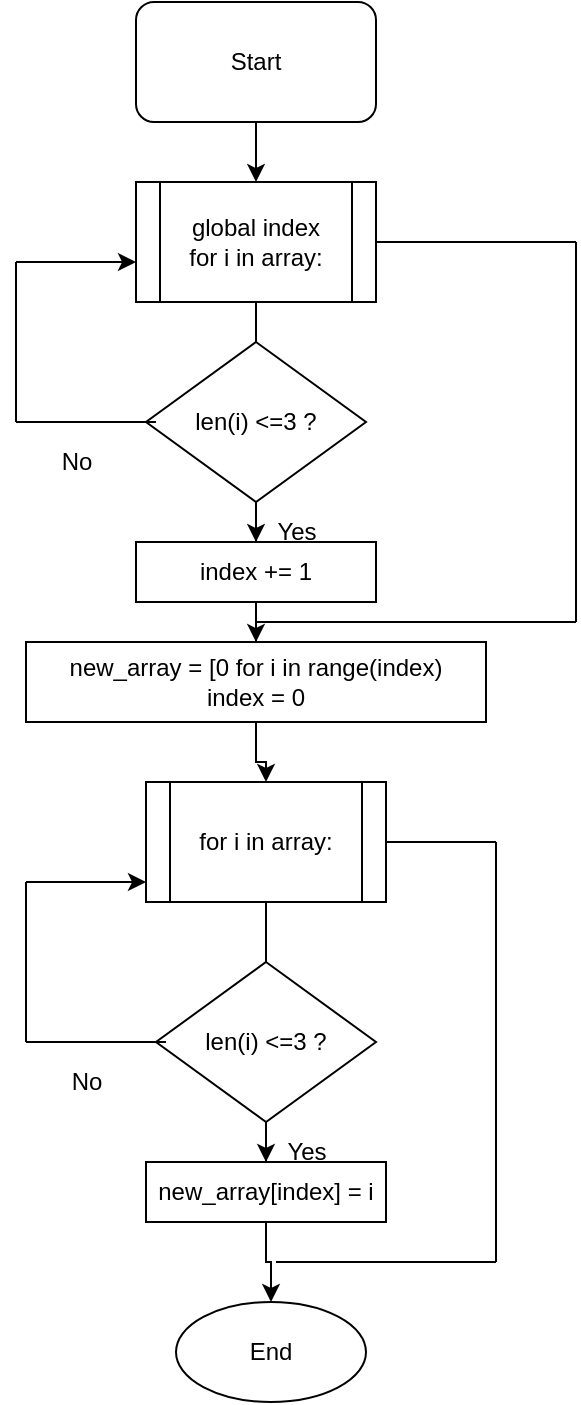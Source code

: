 <mxfile version="20.0.4" type="device"><diagram id="HlSO0ianhXQUdoL_QuZO" name="Page-1"><mxGraphModel dx="868" dy="477" grid="1" gridSize="10" guides="1" tooltips="1" connect="1" arrows="1" fold="1" page="1" pageScale="1" pageWidth="827" pageHeight="1169" math="0" shadow="0"><root><mxCell id="0"/><mxCell id="1" parent="0"/><mxCell id="m3jwIFV6bkqARGJ-Au3o-9" value="" style="edgeStyle=orthogonalEdgeStyle;rounded=0;orthogonalLoop=1;jettySize=auto;html=1;" edge="1" parent="1" source="m3jwIFV6bkqARGJ-Au3o-1"><mxGeometry relative="1" as="geometry"><mxPoint x="400" y="120" as="targetPoint"/></mxGeometry></mxCell><mxCell id="m3jwIFV6bkqARGJ-Au3o-1" value="Start" style="rounded=1;whiteSpace=wrap;html=1;" vertex="1" parent="1"><mxGeometry x="340" y="30" width="120" height="60" as="geometry"/></mxCell><mxCell id="m3jwIFV6bkqARGJ-Au3o-12" value="" style="edgeStyle=orthogonalEdgeStyle;rounded=0;orthogonalLoop=1;jettySize=auto;html=1;startArrow=none;" edge="1" parent="1" source="m3jwIFV6bkqARGJ-Au3o-10" target="m3jwIFV6bkqARGJ-Au3o-11"><mxGeometry relative="1" as="geometry"/></mxCell><mxCell id="m3jwIFV6bkqARGJ-Au3o-6" value="global index&lt;br&gt;for i in array:" style="shape=process;whiteSpace=wrap;html=1;backgroundOutline=1;" vertex="1" parent="1"><mxGeometry x="340" y="120" width="120" height="60" as="geometry"/></mxCell><mxCell id="m3jwIFV6bkqARGJ-Au3o-26" value="" style="edgeStyle=orthogonalEdgeStyle;rounded=0;orthogonalLoop=1;jettySize=auto;html=1;" edge="1" parent="1" source="m3jwIFV6bkqARGJ-Au3o-11" target="m3jwIFV6bkqARGJ-Au3o-24"><mxGeometry relative="1" as="geometry"/></mxCell><mxCell id="m3jwIFV6bkqARGJ-Au3o-11" value="index += 1" style="rounded=0;whiteSpace=wrap;html=1;" vertex="1" parent="1"><mxGeometry x="340" y="300" width="120" height="30" as="geometry"/></mxCell><mxCell id="m3jwIFV6bkqARGJ-Au3o-10" value="len(i) &amp;lt;=3 ?" style="rhombus;whiteSpace=wrap;html=1;" vertex="1" parent="1"><mxGeometry x="345" y="200" width="110" height="80" as="geometry"/></mxCell><mxCell id="m3jwIFV6bkqARGJ-Au3o-13" value="" style="edgeStyle=orthogonalEdgeStyle;rounded=0;orthogonalLoop=1;jettySize=auto;html=1;endArrow=none;" edge="1" parent="1" source="m3jwIFV6bkqARGJ-Au3o-6" target="m3jwIFV6bkqARGJ-Au3o-10"><mxGeometry relative="1" as="geometry"><mxPoint x="400" y="180" as="sourcePoint"/><mxPoint x="405" y="290" as="targetPoint"/></mxGeometry></mxCell><mxCell id="m3jwIFV6bkqARGJ-Au3o-14" value="Yes" style="text;html=1;align=center;verticalAlign=middle;resizable=0;points=[];autosize=1;strokeColor=none;fillColor=none;" vertex="1" parent="1"><mxGeometry x="400" y="280" width="40" height="30" as="geometry"/></mxCell><mxCell id="m3jwIFV6bkqARGJ-Au3o-19" value="" style="endArrow=classic;html=1;rounded=0;" edge="1" parent="1"><mxGeometry width="50" height="50" relative="1" as="geometry"><mxPoint x="280" y="160" as="sourcePoint"/><mxPoint x="340" y="160" as="targetPoint"/></mxGeometry></mxCell><mxCell id="m3jwIFV6bkqARGJ-Au3o-20" value="" style="endArrow=none;html=1;rounded=0;" edge="1" parent="1"><mxGeometry width="50" height="50" relative="1" as="geometry"><mxPoint x="280" y="240" as="sourcePoint"/><mxPoint x="350" y="240" as="targetPoint"/></mxGeometry></mxCell><mxCell id="m3jwIFV6bkqARGJ-Au3o-21" value="" style="endArrow=none;html=1;rounded=0;" edge="1" parent="1"><mxGeometry width="50" height="50" relative="1" as="geometry"><mxPoint x="280" y="240" as="sourcePoint"/><mxPoint x="280" y="160" as="targetPoint"/></mxGeometry></mxCell><mxCell id="m3jwIFV6bkqARGJ-Au3o-22" value="No" style="text;html=1;align=center;verticalAlign=middle;resizable=0;points=[];autosize=1;strokeColor=none;fillColor=none;" vertex="1" parent="1"><mxGeometry x="290" y="245" width="40" height="30" as="geometry"/></mxCell><mxCell id="m3jwIFV6bkqARGJ-Au3o-40" value="" style="edgeStyle=orthogonalEdgeStyle;rounded=0;orthogonalLoop=1;jettySize=auto;html=1;" edge="1" parent="1" source="m3jwIFV6bkqARGJ-Au3o-24" target="m3jwIFV6bkqARGJ-Au3o-28"><mxGeometry relative="1" as="geometry"/></mxCell><mxCell id="m3jwIFV6bkqARGJ-Au3o-24" value="new_array = [0 for i in range(index)&lt;br&gt;index = 0" style="rounded=0;whiteSpace=wrap;html=1;" vertex="1" parent="1"><mxGeometry x="285" y="350" width="230" height="40" as="geometry"/></mxCell><mxCell id="m3jwIFV6bkqARGJ-Au3o-27" value="" style="edgeStyle=orthogonalEdgeStyle;rounded=0;orthogonalLoop=1;jettySize=auto;html=1;startArrow=none;" edge="1" parent="1" source="m3jwIFV6bkqARGJ-Au3o-30" target="m3jwIFV6bkqARGJ-Au3o-29"><mxGeometry relative="1" as="geometry"/></mxCell><mxCell id="m3jwIFV6bkqARGJ-Au3o-28" value="for i in array:" style="shape=process;whiteSpace=wrap;html=1;backgroundOutline=1;" vertex="1" parent="1"><mxGeometry x="345" y="420" width="120" height="60" as="geometry"/></mxCell><mxCell id="m3jwIFV6bkqARGJ-Au3o-39" value="" style="edgeStyle=orthogonalEdgeStyle;rounded=0;orthogonalLoop=1;jettySize=auto;html=1;" edge="1" parent="1" source="m3jwIFV6bkqARGJ-Au3o-29" target="m3jwIFV6bkqARGJ-Au3o-38"><mxGeometry relative="1" as="geometry"/></mxCell><mxCell id="m3jwIFV6bkqARGJ-Au3o-29" value="new_array[index] = i" style="rounded=0;whiteSpace=wrap;html=1;" vertex="1" parent="1"><mxGeometry x="345" y="610" width="120" height="30" as="geometry"/></mxCell><mxCell id="m3jwIFV6bkqARGJ-Au3o-30" value="len(i) &amp;lt;=3 ?" style="rhombus;whiteSpace=wrap;html=1;" vertex="1" parent="1"><mxGeometry x="350" y="510" width="110" height="80" as="geometry"/></mxCell><mxCell id="m3jwIFV6bkqARGJ-Au3o-31" value="" style="edgeStyle=orthogonalEdgeStyle;rounded=0;orthogonalLoop=1;jettySize=auto;html=1;endArrow=none;" edge="1" parent="1" source="m3jwIFV6bkqARGJ-Au3o-28" target="m3jwIFV6bkqARGJ-Au3o-30"><mxGeometry relative="1" as="geometry"><mxPoint x="405" y="490" as="sourcePoint"/><mxPoint x="410" y="600" as="targetPoint"/></mxGeometry></mxCell><mxCell id="m3jwIFV6bkqARGJ-Au3o-32" value="Yes" style="text;html=1;align=center;verticalAlign=middle;resizable=0;points=[];autosize=1;strokeColor=none;fillColor=none;" vertex="1" parent="1"><mxGeometry x="405" y="590" width="40" height="30" as="geometry"/></mxCell><mxCell id="m3jwIFV6bkqARGJ-Au3o-33" value="" style="endArrow=classic;html=1;rounded=0;" edge="1" parent="1"><mxGeometry width="50" height="50" relative="1" as="geometry"><mxPoint x="285" y="470" as="sourcePoint"/><mxPoint x="345" y="470" as="targetPoint"/></mxGeometry></mxCell><mxCell id="m3jwIFV6bkqARGJ-Au3o-34" value="" style="endArrow=none;html=1;rounded=0;" edge="1" parent="1"><mxGeometry width="50" height="50" relative="1" as="geometry"><mxPoint x="285" y="550" as="sourcePoint"/><mxPoint x="355" y="550" as="targetPoint"/></mxGeometry></mxCell><mxCell id="m3jwIFV6bkqARGJ-Au3o-35" value="" style="endArrow=none;html=1;rounded=0;" edge="1" parent="1"><mxGeometry width="50" height="50" relative="1" as="geometry"><mxPoint x="285" y="550" as="sourcePoint"/><mxPoint x="285" y="470" as="targetPoint"/></mxGeometry></mxCell><mxCell id="m3jwIFV6bkqARGJ-Au3o-36" value="No" style="text;html=1;align=center;verticalAlign=middle;resizable=0;points=[];autosize=1;strokeColor=none;fillColor=none;" vertex="1" parent="1"><mxGeometry x="295" y="555" width="40" height="30" as="geometry"/></mxCell><mxCell id="m3jwIFV6bkqARGJ-Au3o-38" value="End" style="ellipse;whiteSpace=wrap;html=1;" vertex="1" parent="1"><mxGeometry x="360" y="680" width="95" height="50" as="geometry"/></mxCell><mxCell id="m3jwIFV6bkqARGJ-Au3o-42" value="" style="endArrow=none;html=1;rounded=0;exitX=1;exitY=0.5;exitDx=0;exitDy=0;" edge="1" parent="1" source="m3jwIFV6bkqARGJ-Au3o-6"><mxGeometry width="50" height="50" relative="1" as="geometry"><mxPoint x="500" y="170" as="sourcePoint"/><mxPoint x="560" y="150" as="targetPoint"/></mxGeometry></mxCell><mxCell id="m3jwIFV6bkqARGJ-Au3o-43" value="" style="endArrow=none;html=1;rounded=0;" edge="1" parent="1"><mxGeometry width="50" height="50" relative="1" as="geometry"><mxPoint x="560" y="340" as="sourcePoint"/><mxPoint x="560" y="150" as="targetPoint"/></mxGeometry></mxCell><mxCell id="m3jwIFV6bkqARGJ-Au3o-44" value="" style="endArrow=none;html=1;rounded=0;" edge="1" parent="1"><mxGeometry width="50" height="50" relative="1" as="geometry"><mxPoint x="400" y="340" as="sourcePoint"/><mxPoint x="560" y="340" as="targetPoint"/></mxGeometry></mxCell><mxCell id="m3jwIFV6bkqARGJ-Au3o-45" value="" style="endArrow=none;html=1;rounded=0;entryX=1;entryY=0.5;entryDx=0;entryDy=0;" edge="1" parent="1" target="m3jwIFV6bkqARGJ-Au3o-28"><mxGeometry width="50" height="50" relative="1" as="geometry"><mxPoint x="520" y="450" as="sourcePoint"/><mxPoint x="440" y="500" as="targetPoint"/></mxGeometry></mxCell><mxCell id="m3jwIFV6bkqARGJ-Au3o-46" value="" style="endArrow=none;html=1;rounded=0;" edge="1" parent="1"><mxGeometry width="50" height="50" relative="1" as="geometry"><mxPoint x="520" y="450" as="sourcePoint"/><mxPoint x="520" y="660" as="targetPoint"/></mxGeometry></mxCell><mxCell id="m3jwIFV6bkqARGJ-Au3o-47" value="" style="endArrow=none;html=1;rounded=0;" edge="1" parent="1"><mxGeometry width="50" height="50" relative="1" as="geometry"><mxPoint x="410" y="660" as="sourcePoint"/><mxPoint x="520" y="660" as="targetPoint"/></mxGeometry></mxCell></root></mxGraphModel></diagram></mxfile>